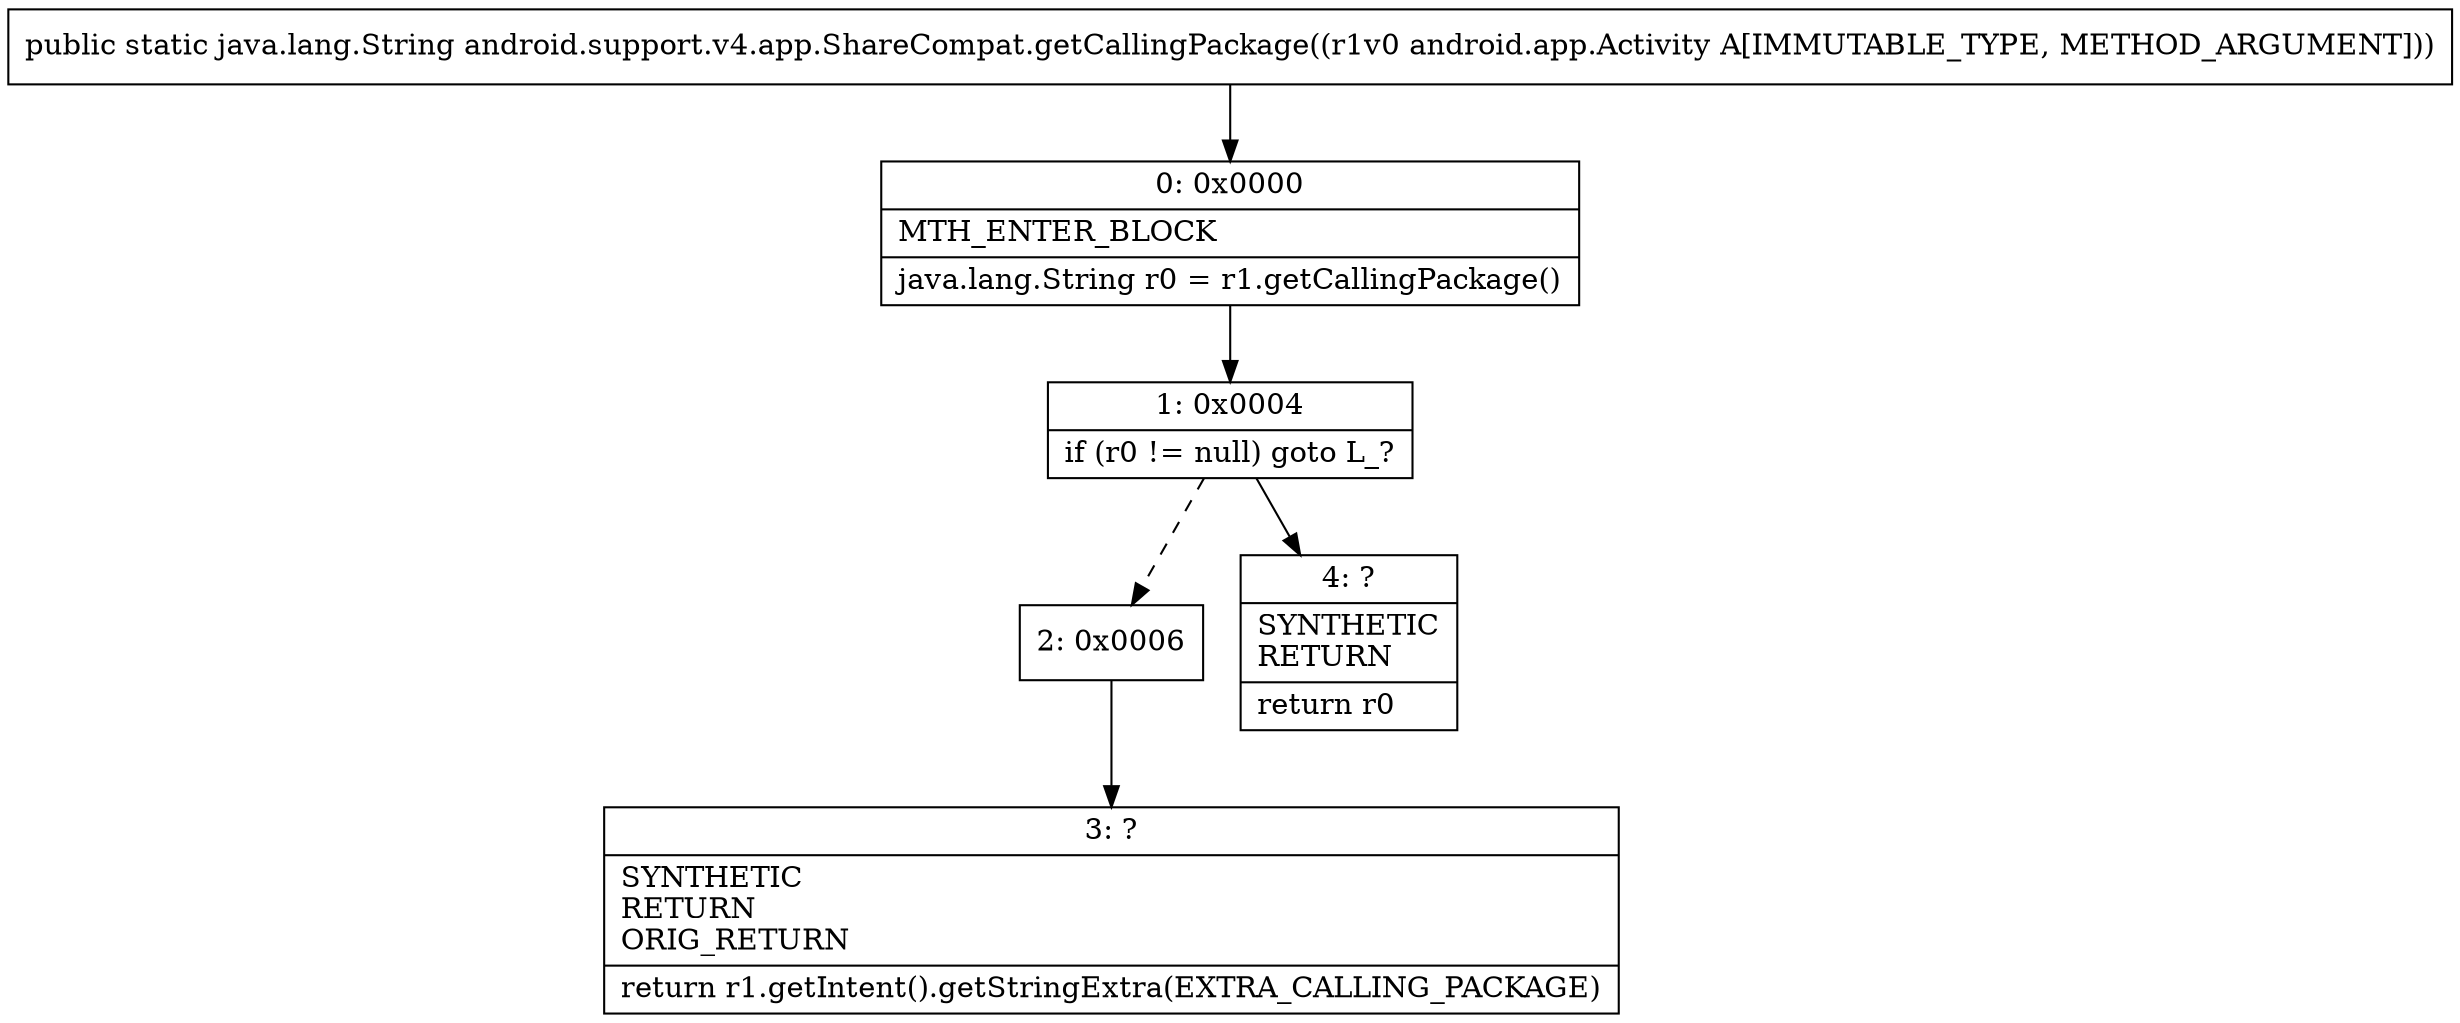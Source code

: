 digraph "CFG forandroid.support.v4.app.ShareCompat.getCallingPackage(Landroid\/app\/Activity;)Ljava\/lang\/String;" {
Node_0 [shape=record,label="{0\:\ 0x0000|MTH_ENTER_BLOCK\l|java.lang.String r0 = r1.getCallingPackage()\l}"];
Node_1 [shape=record,label="{1\:\ 0x0004|if (r0 != null) goto L_?\l}"];
Node_2 [shape=record,label="{2\:\ 0x0006}"];
Node_3 [shape=record,label="{3\:\ ?|SYNTHETIC\lRETURN\lORIG_RETURN\l|return r1.getIntent().getStringExtra(EXTRA_CALLING_PACKAGE)\l}"];
Node_4 [shape=record,label="{4\:\ ?|SYNTHETIC\lRETURN\l|return r0\l}"];
MethodNode[shape=record,label="{public static java.lang.String android.support.v4.app.ShareCompat.getCallingPackage((r1v0 android.app.Activity A[IMMUTABLE_TYPE, METHOD_ARGUMENT])) }"];
MethodNode -> Node_0;
Node_0 -> Node_1;
Node_1 -> Node_2[style=dashed];
Node_1 -> Node_4;
Node_2 -> Node_3;
}

